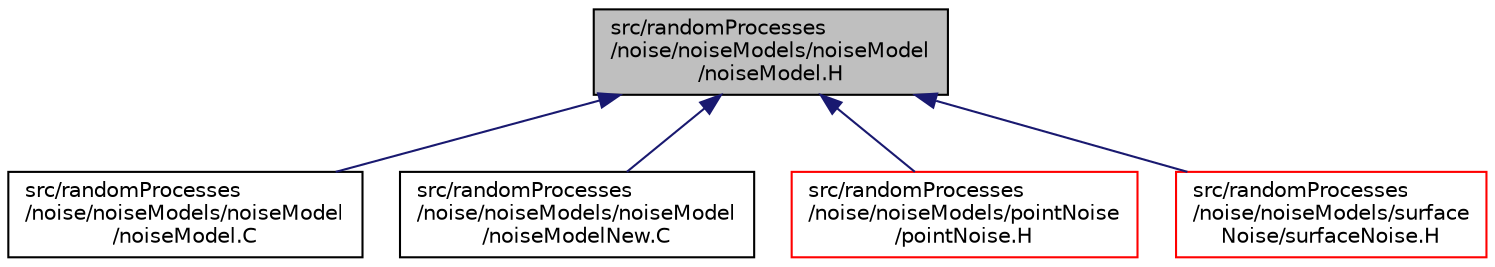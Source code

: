 digraph "src/randomProcesses/noise/noiseModels/noiseModel/noiseModel.H"
{
  bgcolor="transparent";
  edge [fontname="Helvetica",fontsize="10",labelfontname="Helvetica",labelfontsize="10"];
  node [fontname="Helvetica",fontsize="10",shape=record];
  Node1 [label="src/randomProcesses\l/noise/noiseModels/noiseModel\l/noiseModel.H",height=0.2,width=0.4,color="black", fillcolor="grey75", style="filled" fontcolor="black"];
  Node1 -> Node2 [dir="back",color="midnightblue",fontsize="10",style="solid",fontname="Helvetica"];
  Node2 [label="src/randomProcesses\l/noise/noiseModels/noiseModel\l/noiseModel.C",height=0.2,width=0.4,color="black",URL="$noiseModel_8C.html"];
  Node1 -> Node3 [dir="back",color="midnightblue",fontsize="10",style="solid",fontname="Helvetica"];
  Node3 [label="src/randomProcesses\l/noise/noiseModels/noiseModel\l/noiseModelNew.C",height=0.2,width=0.4,color="black",URL="$noiseModelNew_8C.html"];
  Node1 -> Node4 [dir="back",color="midnightblue",fontsize="10",style="solid",fontname="Helvetica"];
  Node4 [label="src/randomProcesses\l/noise/noiseModels/pointNoise\l/pointNoise.H",height=0.2,width=0.4,color="red",URL="$pointNoise_8H.html"];
  Node1 -> Node5 [dir="back",color="midnightblue",fontsize="10",style="solid",fontname="Helvetica"];
  Node5 [label="src/randomProcesses\l/noise/noiseModels/surface\lNoise/surfaceNoise.H",height=0.2,width=0.4,color="red",URL="$surfaceNoise_8H.html"];
}
